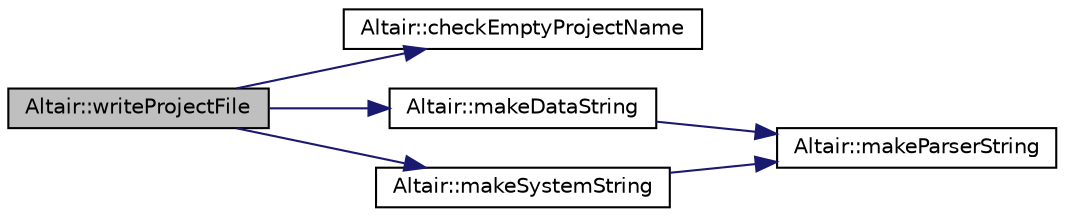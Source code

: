 digraph "Altair::writeProjectFile"
{
 // INTERACTIVE_SVG=YES
  edge [fontname="Helvetica",fontsize="10",labelfontname="Helvetica",labelfontsize="10"];
  node [fontname="Helvetica",fontsize="10",shape=record];
  rankdir="LR";
  Node1125 [label="Altair::writeProjectFile",height=0.2,width=0.4,color="black", fillcolor="grey75", style="filled", fontcolor="black"];
  Node1125 -> Node1126 [color="midnightblue",fontsize="10",style="solid",fontname="Helvetica"];
  Node1126 [label="Altair::checkEmptyProjectName",height=0.2,width=0.4,color="black", fillcolor="white", style="filled",URL="$class_altair.html#a9df2266cd3e2a9905e74bb41c1f9415d",tooltip="Remplace un nom de projet vide par un nom par défaut. "];
  Node1125 -> Node1127 [color="midnightblue",fontsize="10",style="solid",fontname="Helvetica"];
  Node1127 [label="Altair::makeDataString",height=0.2,width=0.4,color="black", fillcolor="white", style="filled",URL="$class_altair.html#a2f8d129da914d8b9ab3cdaf195f92bd1",tooltip="Lance Altair::makeParserString sur le premier item courant de abstractWidgetList (celui des données d..."];
  Node1127 -> Node1128 [color="midnightblue",fontsize="10",style="solid",fontname="Helvetica"];
  Node1128 [label="Altair::makeParserString",height=0.2,width=0.4,color="black", fillcolor="white", style="filled",URL="$class_altair.html#af73cbf33a9e3ff76896a8099b4b154fe",tooltip="Crée la chaîne QString permettant d&#39;écrire un projet XML d&#39;extension .alt Parcourt l&#39;ensemble de la l..."];
  Node1125 -> Node1129 [color="midnightblue",fontsize="10",style="solid",fontname="Helvetica"];
  Node1129 [label="Altair::makeSystemString",height=0.2,width=0.4,color="black", fillcolor="white", style="filled",URL="$class_altair.html#adb7f94af778c4b6874abab74c8ef4016",tooltip="Lance Altair::makeParserString sur l&#39;ensemble de la liste des FWidgets sauf le premier (tous les widg..."];
  Node1129 -> Node1128 [color="midnightblue",fontsize="10",style="solid",fontname="Helvetica"];
}
